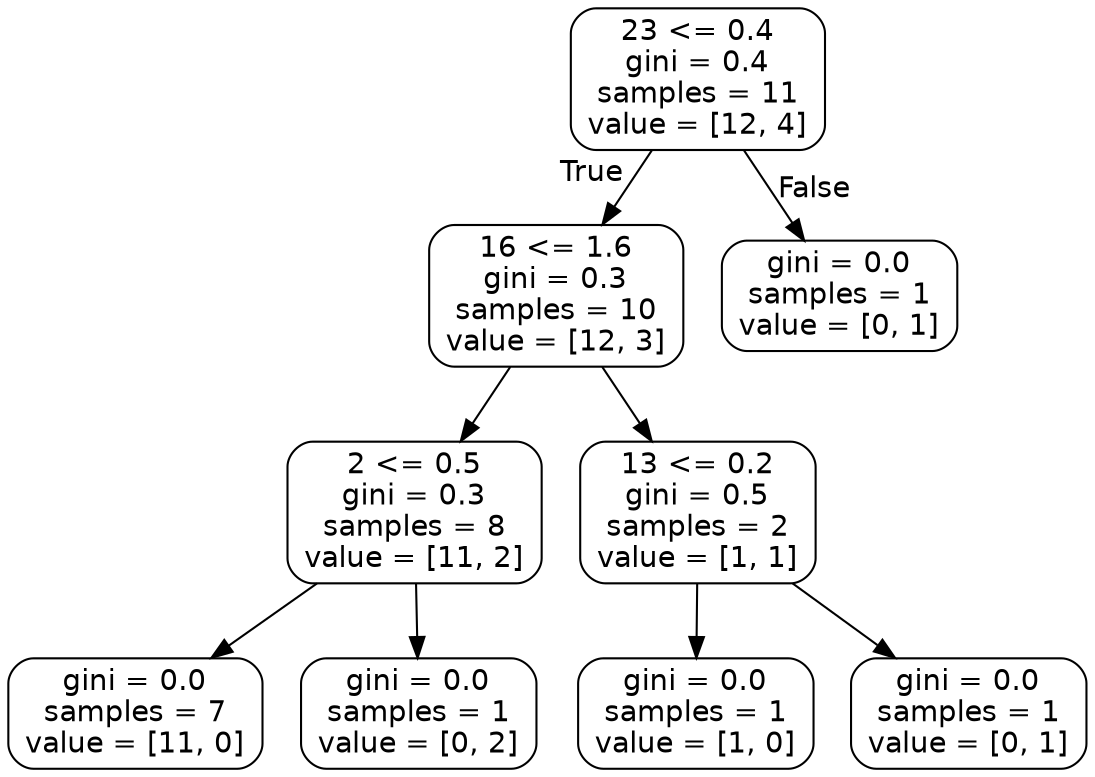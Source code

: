 digraph Tree {
node [shape=box, style="rounded", color="black", fontname=helvetica] ;
edge [fontname=helvetica] ;
0 [label="23 <= 0.4\ngini = 0.4\nsamples = 11\nvalue = [12, 4]"] ;
1 [label="16 <= 1.6\ngini = 0.3\nsamples = 10\nvalue = [12, 3]"] ;
0 -> 1 [labeldistance=2.5, labelangle=45, headlabel="True"] ;
2 [label="2 <= 0.5\ngini = 0.3\nsamples = 8\nvalue = [11, 2]"] ;
1 -> 2 ;
3 [label="gini = 0.0\nsamples = 7\nvalue = [11, 0]"] ;
2 -> 3 ;
4 [label="gini = 0.0\nsamples = 1\nvalue = [0, 2]"] ;
2 -> 4 ;
5 [label="13 <= 0.2\ngini = 0.5\nsamples = 2\nvalue = [1, 1]"] ;
1 -> 5 ;
6 [label="gini = 0.0\nsamples = 1\nvalue = [1, 0]"] ;
5 -> 6 ;
7 [label="gini = 0.0\nsamples = 1\nvalue = [0, 1]"] ;
5 -> 7 ;
8 [label="gini = 0.0\nsamples = 1\nvalue = [0, 1]"] ;
0 -> 8 [labeldistance=2.5, labelangle=-45, headlabel="False"] ;
}
